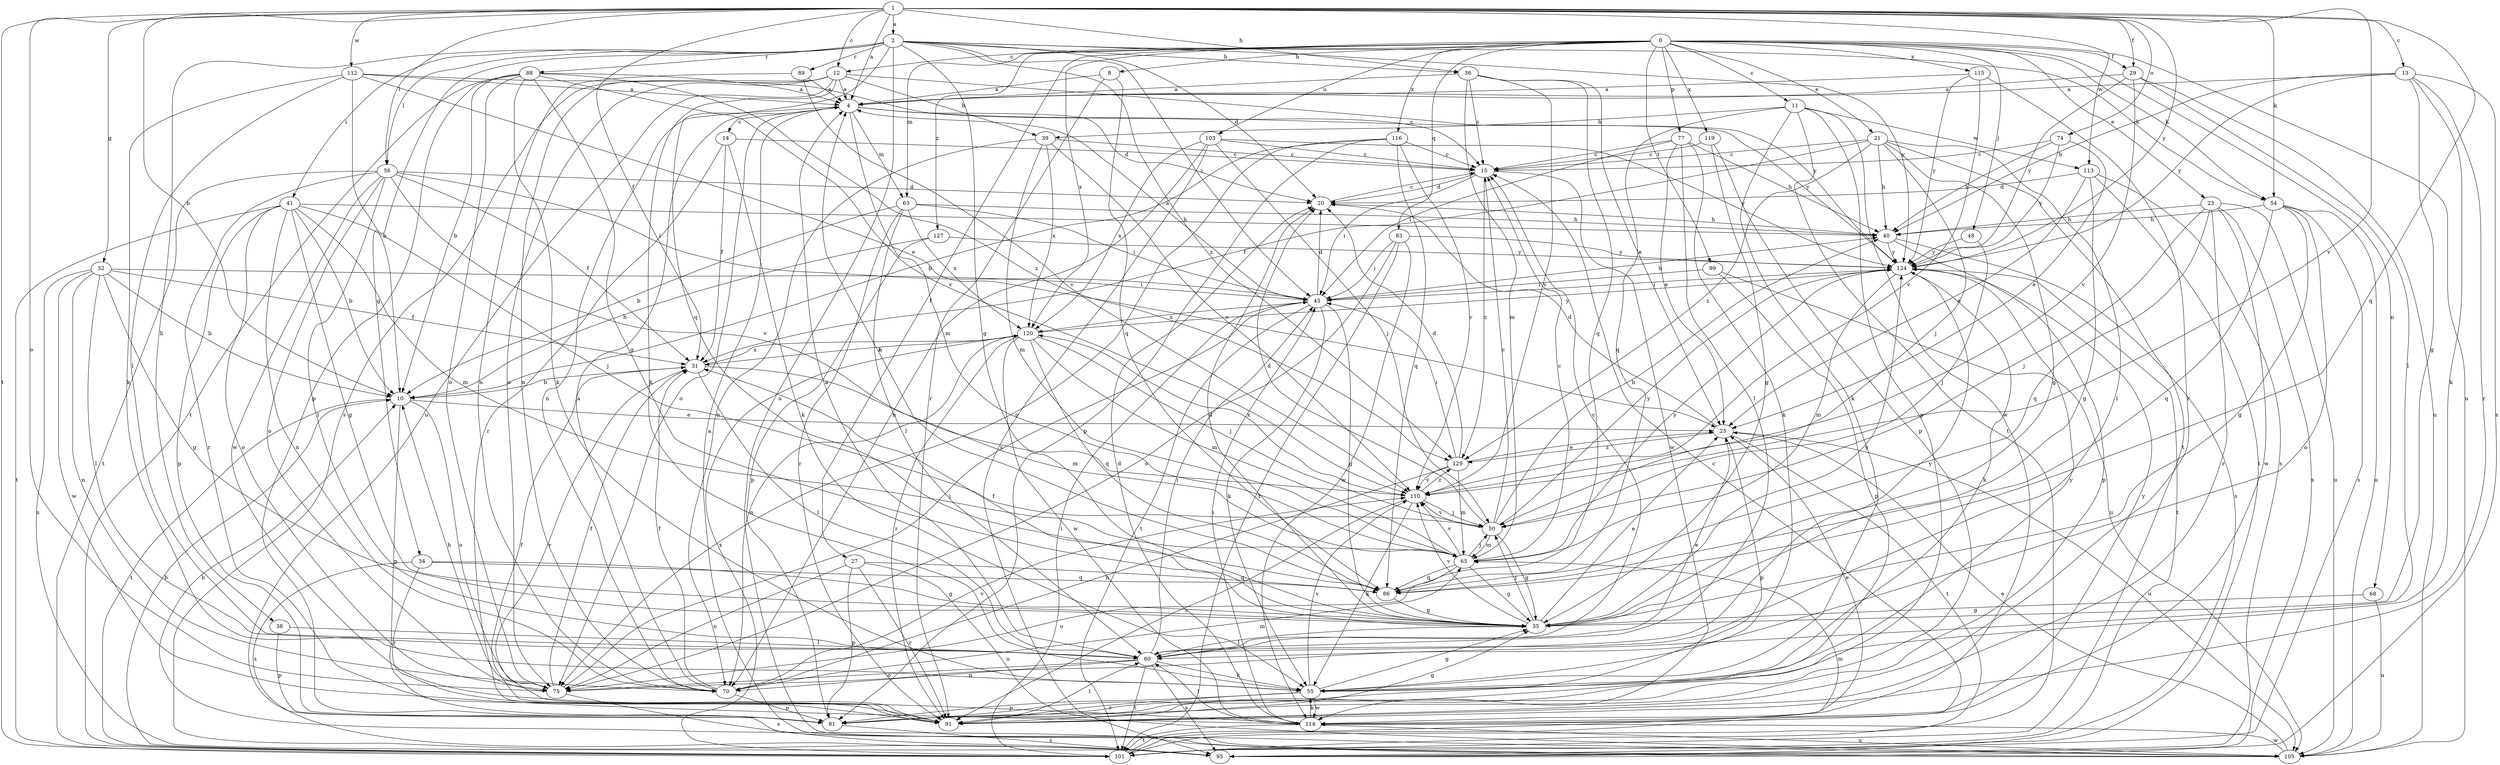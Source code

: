 strict digraph  {
0;
1;
2;
4;
8;
10;
11;
12;
13;
14;
15;
20;
21;
23;
25;
27;
29;
31;
32;
34;
35;
36;
38;
39;
40;
41;
45;
48;
50;
54;
55;
56;
60;
63;
65;
68;
70;
74;
75;
77;
81;
83;
86;
88;
89;
91;
95;
99;
101;
103;
105;
110;
112;
113;
114;
115;
116;
119;
120;
124;
127;
129;
0 -> 8  [label=b];
0 -> 11  [label=c];
0 -> 12  [label=c];
0 -> 21  [label=e];
0 -> 23  [label=e];
0 -> 27  [label=f];
0 -> 29  [label=f];
0 -> 48  [label=j];
0 -> 54  [label=k];
0 -> 63  [label=m];
0 -> 68  [label=n];
0 -> 77  [label=p];
0 -> 83  [label=q];
0 -> 99  [label=t];
0 -> 103  [label=u];
0 -> 105  [label=u];
0 -> 115  [label=x];
0 -> 116  [label=x];
0 -> 119  [label=x];
0 -> 120  [label=x];
0 -> 127  [label=z];
1 -> 2  [label=a];
1 -> 4  [label=a];
1 -> 10  [label=b];
1 -> 12  [label=c];
1 -> 13  [label=c];
1 -> 29  [label=f];
1 -> 31  [label=f];
1 -> 32  [label=g];
1 -> 36  [label=h];
1 -> 54  [label=k];
1 -> 56  [label=l];
1 -> 74  [label=o];
1 -> 75  [label=o];
1 -> 86  [label=q];
1 -> 101  [label=t];
1 -> 110  [label=v];
1 -> 112  [label=w];
1 -> 113  [label=w];
1 -> 124  [label=y];
2 -> 20  [label=d];
2 -> 34  [label=g];
2 -> 35  [label=g];
2 -> 36  [label=h];
2 -> 38  [label=h];
2 -> 41  [label=i];
2 -> 45  [label=i];
2 -> 54  [label=k];
2 -> 56  [label=l];
2 -> 86  [label=q];
2 -> 88  [label=r];
2 -> 89  [label=r];
2 -> 105  [label=u];
2 -> 124  [label=y];
2 -> 129  [label=z];
4 -> 14  [label=c];
4 -> 20  [label=d];
4 -> 63  [label=m];
4 -> 65  [label=m];
4 -> 70  [label=n];
4 -> 75  [label=o];
4 -> 124  [label=y];
8 -> 4  [label=a];
8 -> 86  [label=q];
8 -> 91  [label=r];
10 -> 25  [label=e];
10 -> 75  [label=o];
10 -> 81  [label=p];
10 -> 101  [label=t];
11 -> 39  [label=h];
11 -> 55  [label=k];
11 -> 81  [label=p];
11 -> 86  [label=q];
11 -> 101  [label=t];
11 -> 113  [label=w];
11 -> 114  [label=w];
12 -> 4  [label=a];
12 -> 39  [label=h];
12 -> 55  [label=k];
12 -> 70  [label=n];
12 -> 75  [label=o];
12 -> 95  [label=s];
12 -> 105  [label=u];
12 -> 124  [label=y];
13 -> 4  [label=a];
13 -> 35  [label=g];
13 -> 40  [label=h];
13 -> 55  [label=k];
13 -> 91  [label=r];
13 -> 95  [label=s];
13 -> 124  [label=y];
14 -> 15  [label=c];
14 -> 31  [label=f];
14 -> 55  [label=k];
14 -> 91  [label=r];
15 -> 20  [label=d];
15 -> 45  [label=i];
15 -> 114  [label=w];
15 -> 129  [label=z];
20 -> 15  [label=c];
20 -> 40  [label=h];
21 -> 15  [label=c];
21 -> 31  [label=f];
21 -> 35  [label=g];
21 -> 40  [label=h];
21 -> 50  [label=j];
21 -> 60  [label=l];
21 -> 101  [label=t];
21 -> 129  [label=z];
23 -> 40  [label=h];
23 -> 50  [label=j];
23 -> 86  [label=q];
23 -> 91  [label=r];
23 -> 95  [label=s];
23 -> 105  [label=u];
23 -> 114  [label=w];
25 -> 20  [label=d];
25 -> 81  [label=p];
25 -> 101  [label=t];
25 -> 105  [label=u];
25 -> 129  [label=z];
27 -> 75  [label=o];
27 -> 81  [label=p];
27 -> 86  [label=q];
27 -> 91  [label=r];
27 -> 105  [label=u];
29 -> 4  [label=a];
29 -> 60  [label=l];
29 -> 105  [label=u];
29 -> 110  [label=v];
29 -> 124  [label=y];
31 -> 10  [label=b];
31 -> 60  [label=l];
31 -> 65  [label=m];
31 -> 91  [label=r];
31 -> 120  [label=x];
32 -> 10  [label=b];
32 -> 31  [label=f];
32 -> 35  [label=g];
32 -> 45  [label=i];
32 -> 60  [label=l];
32 -> 70  [label=n];
32 -> 95  [label=s];
32 -> 114  [label=w];
34 -> 35  [label=g];
34 -> 86  [label=q];
34 -> 91  [label=r];
34 -> 95  [label=s];
35 -> 20  [label=d];
35 -> 25  [label=e];
35 -> 31  [label=f];
35 -> 50  [label=j];
35 -> 60  [label=l];
35 -> 110  [label=v];
35 -> 124  [label=y];
36 -> 4  [label=a];
36 -> 15  [label=c];
36 -> 25  [label=e];
36 -> 65  [label=m];
36 -> 86  [label=q];
36 -> 110  [label=v];
38 -> 60  [label=l];
38 -> 81  [label=p];
39 -> 15  [label=c];
39 -> 65  [label=m];
39 -> 70  [label=n];
39 -> 110  [label=v];
39 -> 120  [label=x];
40 -> 81  [label=p];
40 -> 95  [label=s];
40 -> 124  [label=y];
41 -> 10  [label=b];
41 -> 35  [label=g];
41 -> 40  [label=h];
41 -> 50  [label=j];
41 -> 65  [label=m];
41 -> 70  [label=n];
41 -> 75  [label=o];
41 -> 81  [label=p];
41 -> 101  [label=t];
45 -> 4  [label=a];
45 -> 20  [label=d];
45 -> 35  [label=g];
45 -> 40  [label=h];
45 -> 55  [label=k];
45 -> 101  [label=t];
45 -> 120  [label=x];
48 -> 50  [label=j];
48 -> 124  [label=y];
50 -> 15  [label=c];
50 -> 20  [label=d];
50 -> 35  [label=g];
50 -> 40  [label=h];
50 -> 65  [label=m];
50 -> 110  [label=v];
50 -> 124  [label=y];
54 -> 35  [label=g];
54 -> 40  [label=h];
54 -> 75  [label=o];
54 -> 86  [label=q];
54 -> 95  [label=s];
54 -> 105  [label=u];
55 -> 35  [label=g];
55 -> 81  [label=p];
55 -> 91  [label=r];
55 -> 110  [label=v];
55 -> 114  [label=w];
55 -> 124  [label=y];
56 -> 20  [label=d];
56 -> 31  [label=f];
56 -> 45  [label=i];
56 -> 60  [label=l];
56 -> 75  [label=o];
56 -> 91  [label=r];
56 -> 101  [label=t];
56 -> 110  [label=v];
56 -> 114  [label=w];
60 -> 4  [label=a];
60 -> 15  [label=c];
60 -> 25  [label=e];
60 -> 45  [label=i];
60 -> 55  [label=k];
60 -> 70  [label=n];
60 -> 75  [label=o];
60 -> 95  [label=s];
60 -> 101  [label=t];
60 -> 124  [label=y];
63 -> 10  [label=b];
63 -> 40  [label=h];
63 -> 45  [label=i];
63 -> 60  [label=l];
63 -> 91  [label=r];
63 -> 120  [label=x];
65 -> 15  [label=c];
65 -> 35  [label=g];
65 -> 50  [label=j];
65 -> 75  [label=o];
65 -> 86  [label=q];
65 -> 110  [label=v];
65 -> 124  [label=y];
68 -> 35  [label=g];
68 -> 105  [label=u];
70 -> 4  [label=a];
70 -> 31  [label=f];
70 -> 65  [label=m];
70 -> 81  [label=p];
70 -> 110  [label=v];
74 -> 15  [label=c];
74 -> 25  [label=e];
74 -> 40  [label=h];
74 -> 124  [label=y];
75 -> 10  [label=b];
75 -> 31  [label=f];
75 -> 45  [label=i];
75 -> 95  [label=s];
77 -> 15  [label=c];
77 -> 25  [label=e];
77 -> 40  [label=h];
77 -> 45  [label=i];
77 -> 55  [label=k];
77 -> 60  [label=l];
81 -> 95  [label=s];
83 -> 45  [label=i];
83 -> 75  [label=o];
83 -> 101  [label=t];
83 -> 114  [label=w];
83 -> 124  [label=y];
86 -> 4  [label=a];
86 -> 35  [label=g];
88 -> 4  [label=a];
88 -> 10  [label=b];
88 -> 35  [label=g];
88 -> 55  [label=k];
88 -> 75  [label=o];
88 -> 81  [label=p];
88 -> 101  [label=t];
88 -> 110  [label=v];
88 -> 129  [label=z];
89 -> 4  [label=a];
89 -> 70  [label=n];
89 -> 110  [label=v];
91 -> 31  [label=f];
91 -> 35  [label=g];
91 -> 60  [label=l];
99 -> 45  [label=i];
99 -> 81  [label=p];
99 -> 105  [label=u];
101 -> 10  [label=b];
101 -> 15  [label=c];
101 -> 45  [label=i];
101 -> 65  [label=m];
101 -> 120  [label=x];
103 -> 15  [label=c];
103 -> 50  [label=j];
103 -> 70  [label=n];
103 -> 95  [label=s];
103 -> 120  [label=x];
103 -> 124  [label=y];
105 -> 4  [label=a];
105 -> 10  [label=b];
105 -> 25  [label=e];
105 -> 114  [label=w];
110 -> 50  [label=j];
110 -> 55  [label=k];
110 -> 91  [label=r];
110 -> 120  [label=x];
110 -> 129  [label=z];
112 -> 4  [label=a];
112 -> 10  [label=b];
112 -> 15  [label=c];
112 -> 25  [label=e];
112 -> 55  [label=k];
112 -> 60  [label=l];
113 -> 20  [label=d];
113 -> 25  [label=e];
113 -> 35  [label=g];
113 -> 95  [label=s];
113 -> 101  [label=t];
114 -> 20  [label=d];
114 -> 25  [label=e];
114 -> 45  [label=i];
114 -> 55  [label=k];
114 -> 60  [label=l];
114 -> 101  [label=t];
114 -> 105  [label=u];
114 -> 124  [label=y];
115 -> 4  [label=a];
115 -> 91  [label=r];
115 -> 110  [label=v];
115 -> 124  [label=y];
116 -> 10  [label=b];
116 -> 15  [label=c];
116 -> 75  [label=o];
116 -> 81  [label=p];
116 -> 86  [label=q];
116 -> 110  [label=v];
119 -> 15  [label=c];
119 -> 35  [label=g];
119 -> 81  [label=p];
120 -> 31  [label=f];
120 -> 50  [label=j];
120 -> 65  [label=m];
120 -> 70  [label=n];
120 -> 86  [label=q];
120 -> 91  [label=r];
120 -> 114  [label=w];
120 -> 124  [label=y];
124 -> 45  [label=i];
124 -> 55  [label=k];
124 -> 65  [label=m];
124 -> 101  [label=t];
127 -> 10  [label=b];
127 -> 81  [label=p];
127 -> 124  [label=y];
129 -> 20  [label=d];
129 -> 25  [label=e];
129 -> 45  [label=i];
129 -> 65  [label=m];
129 -> 70  [label=n];
129 -> 110  [label=v];
}
